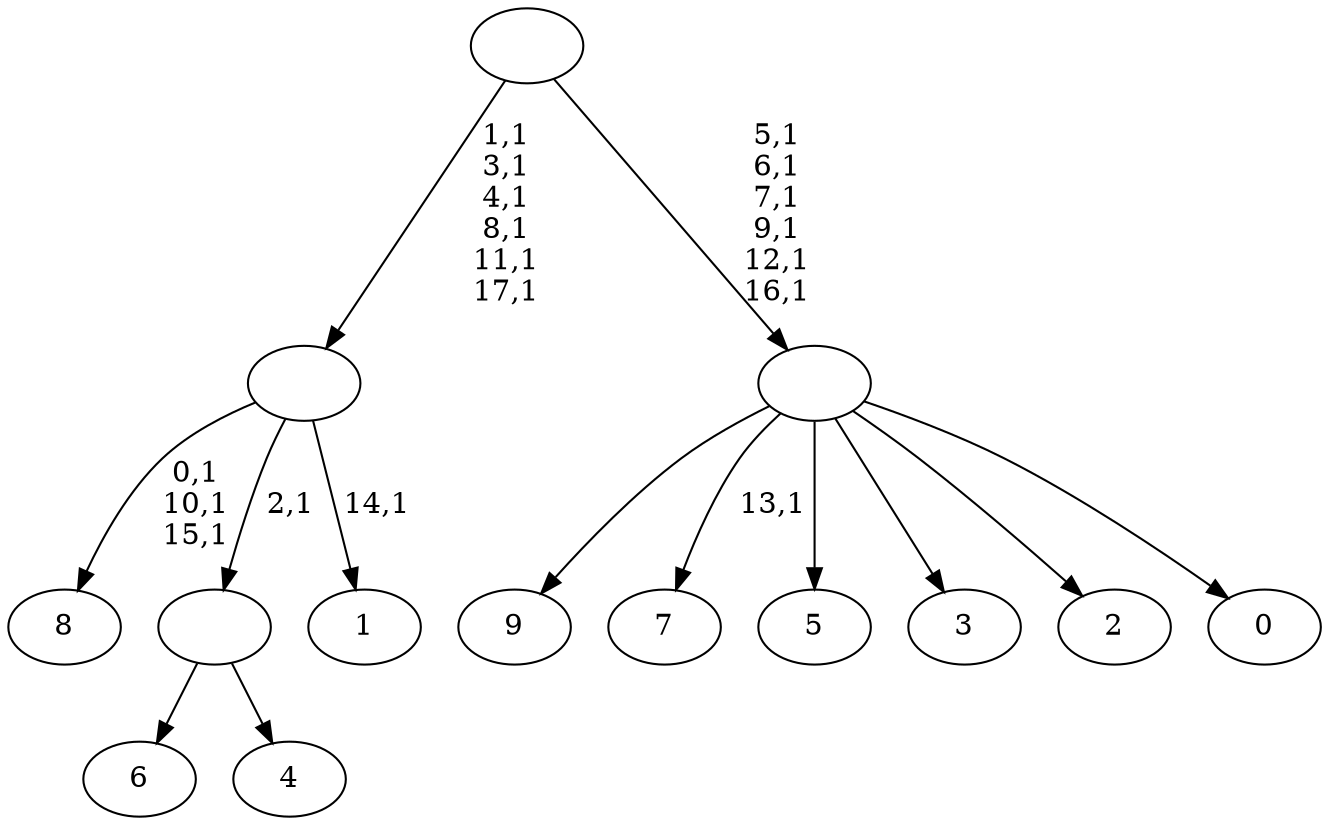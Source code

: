digraph T {
	28 [label="9"]
	27 [label="8"]
	23 [label="7"]
	21 [label="6"]
	20 [label="5"]
	19 [label="4"]
	18 [label=""]
	17 [label="3"]
	16 [label="2"]
	15 [label="1"]
	13 [label=""]
	7 [label="0"]
	6 [label=""]
	0 [label=""]
	18 -> 21 [label=""]
	18 -> 19 [label=""]
	13 -> 15 [label="14,1"]
	13 -> 27 [label="0,1\n10,1\n15,1"]
	13 -> 18 [label="2,1"]
	6 -> 23 [label="13,1"]
	6 -> 28 [label=""]
	6 -> 20 [label=""]
	6 -> 17 [label=""]
	6 -> 16 [label=""]
	6 -> 7 [label=""]
	0 -> 6 [label="5,1\n6,1\n7,1\n9,1\n12,1\n16,1"]
	0 -> 13 [label="1,1\n3,1\n4,1\n8,1\n11,1\n17,1"]
}
